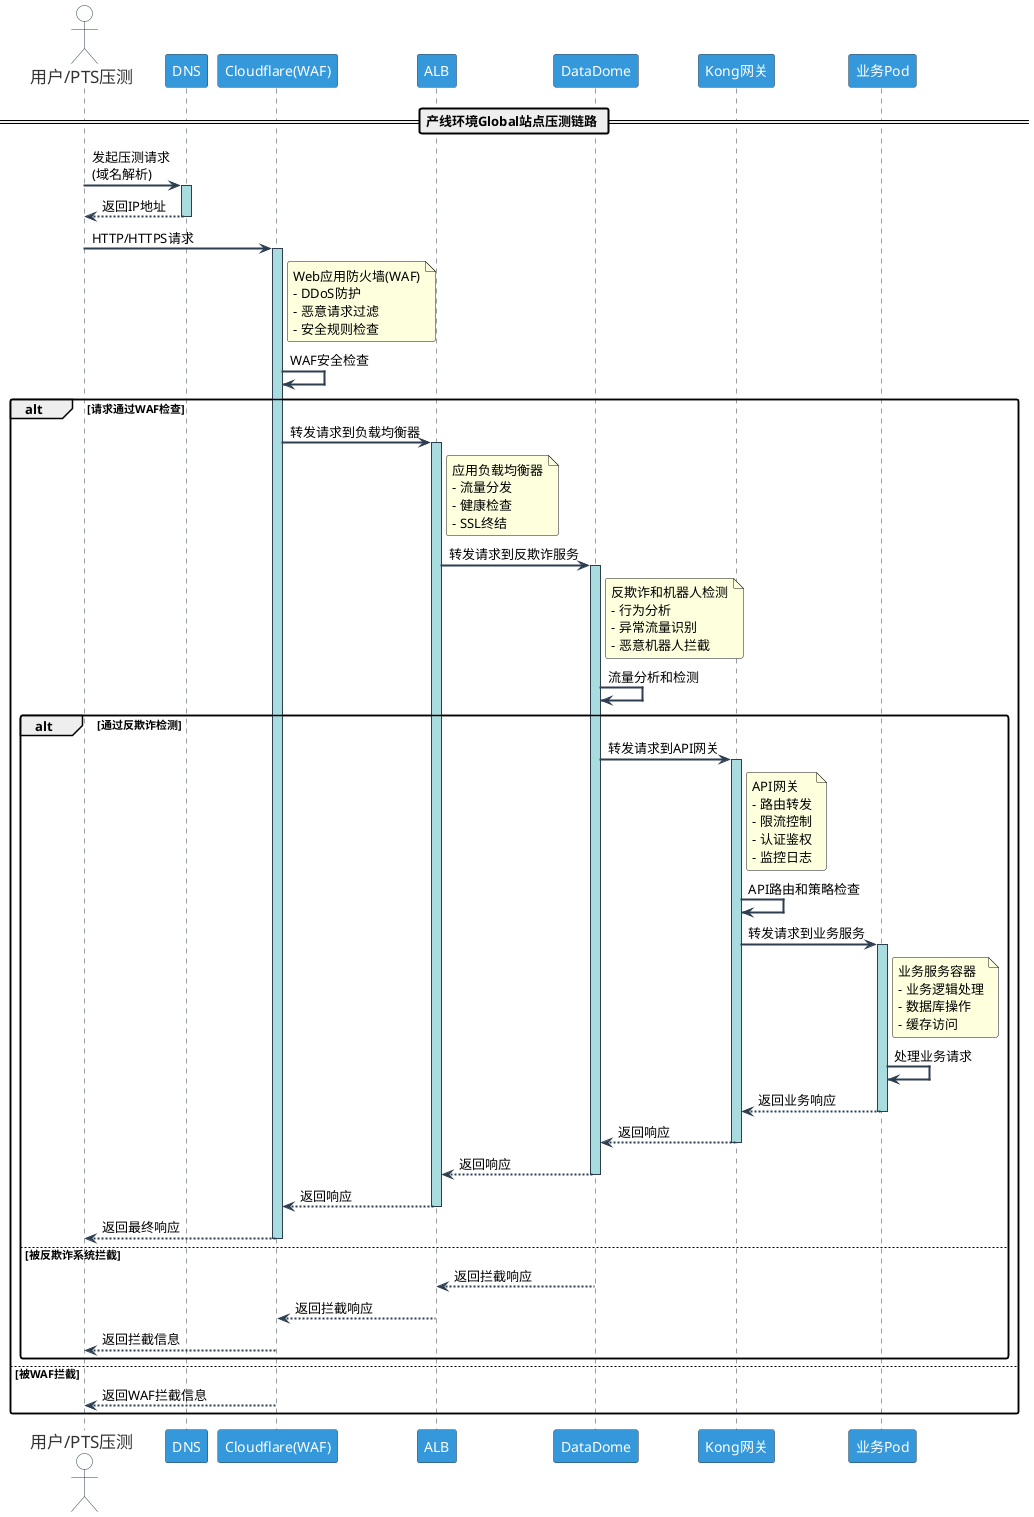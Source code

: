 @startuml 产线环境Global站点压测链路
skinparam defaultFontName "PingFang SC"
skinparam sequenceArrowThickness 2
skinparam roundcorner 5
skinparam maxMessageSize 150

skinparam sequence {
    ArrowColor #2C3E50
    ActorBorderColor #2C3E50
    LifeLineBorderColor #2C3E50
    LifeLineBackgroundColor #A9DCDF
    
    ParticipantBorderColor #2C3E50
    ParticipantBackgroundColor #3498DB
    ParticipantFontColor #FFFFFF
    
    ActorBackgroundColor #FEFEFE
    ActorFontColor #333333
    ActorFontSize 17
    ActorFontName "PingFang SC"
}

actor "用户/PTS压测" as User
participant "DNS" as DNS
participant "Cloudflare(WAF)" as Cloudflare
participant "ALB" as ALB
participant "DataDome" as DataDome
participant "Kong网关" as Kong
participant "业务Pod" as BusinessPod

== 产线环境Global站点压测链路 ==

User -> DNS : 发起压测请求\n(域名解析)
activate DNS
DNS --> User : 返回IP地址
deactivate DNS

User -> Cloudflare : HTTP/HTTPS请求
activate Cloudflare

note right of Cloudflare
  Web应用防火墙(WAF)
  - DDoS防护
  - 恶意请求过滤
  - 安全规则检查
end note

Cloudflare -> Cloudflare : WAF安全检查
alt 请求通过WAF检查
    Cloudflare -> ALB : 转发请求到负载均衡器
    activate ALB
    
    note right of ALB
      应用负载均衡器
      - 流量分发
      - 健康检查
      - SSL终结
    end note
    
    ALB -> DataDome : 转发请求到反欺诈服务
    activate DataDome
    
    note right of DataDome
      反欺诈和机器人检测
      - 行为分析
      - 异常流量识别
      - 恶意机器人拦截
    end note
    
    DataDome -> DataDome : 流量分析和检测
    
    alt 通过反欺诈检测
        DataDome -> Kong : 转发请求到API网关
        activate Kong
        
        note right of Kong
          API网关
          - 路由转发
          - 限流控制
          - 认证鉴权
          - 监控日志
        end note
        
        Kong -> Kong : API路由和策略检查
        Kong -> BusinessPod : 转发请求到业务服务
        activate BusinessPod
        
        note right of BusinessPod
          业务服务容器
          - 业务逻辑处理
          - 数据库操作
          - 缓存访问
        end note
        
        BusinessPod -> BusinessPod : 处理业务请求
        BusinessPod --> Kong : 返回业务响应
        deactivate BusinessPod
        
        Kong --> DataDome : 返回响应
        deactivate Kong
        
        DataDome --> ALB : 返回响应
        deactivate DataDome
        
        ALB --> Cloudflare : 返回响应
        deactivate ALB
        
        Cloudflare --> User : 返回最终响应
        deactivate Cloudflare
        
    else 被反欺诈系统拦截
        DataDome --> ALB : 返回拦截响应
        deactivate DataDome
        ALB --> Cloudflare : 返回拦截响应
        deactivate ALB
        Cloudflare --> User : 返回拦截信息
        deactivate Cloudflare
    end
    
else 被WAF拦截
    Cloudflare --> User : 返回WAF拦截信息
    deactivate Cloudflare
end

@enduml 
